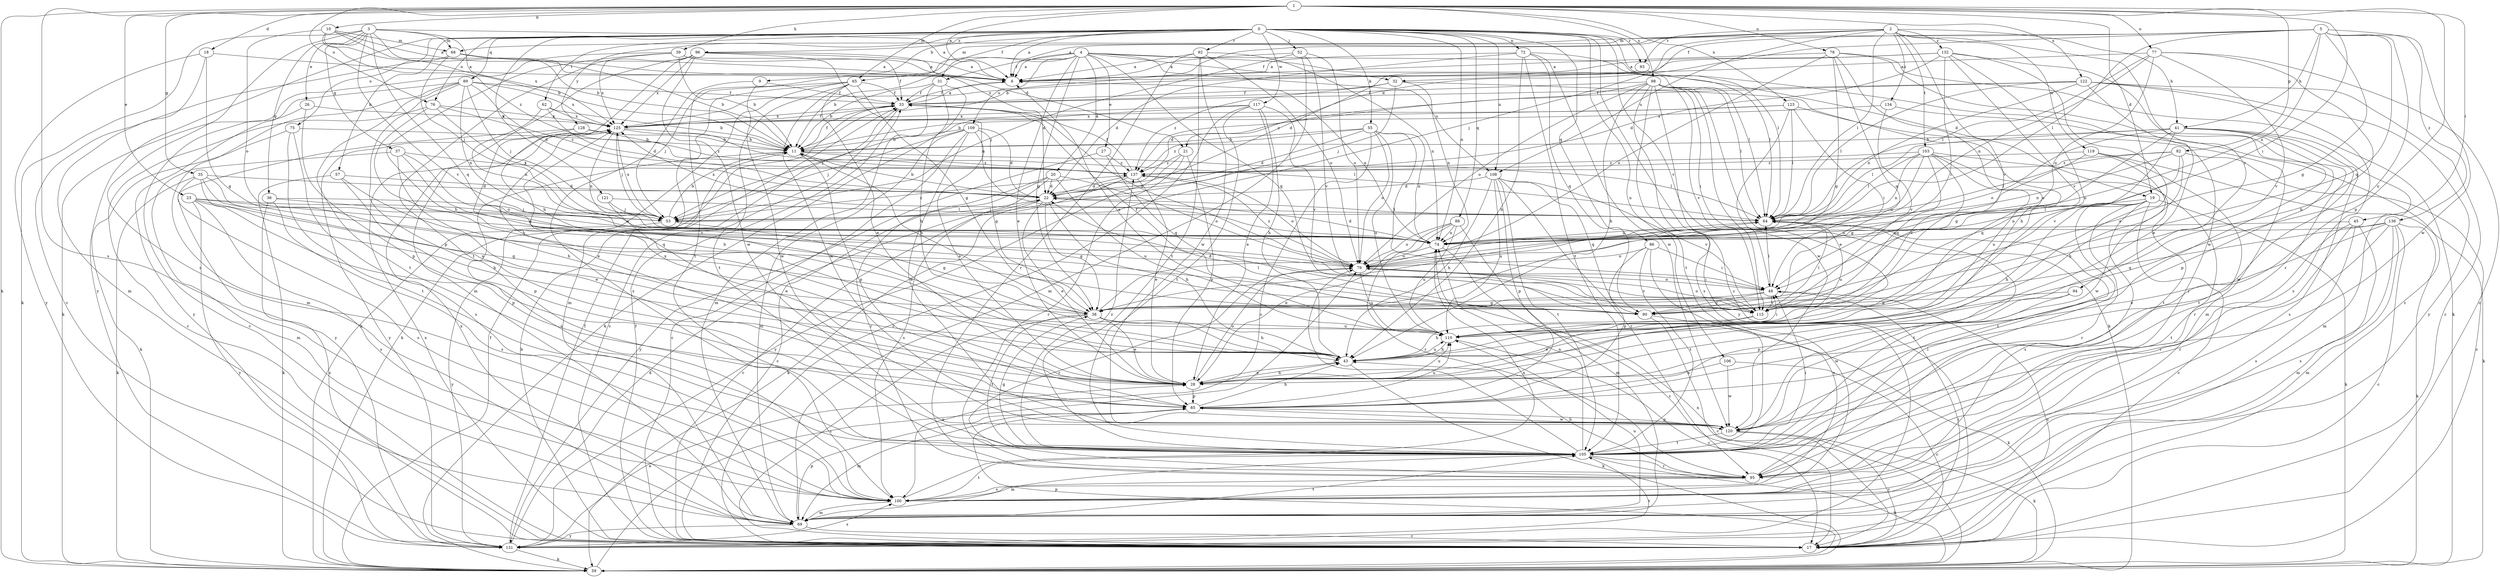 strict digraph  {
0;
1;
2;
3;
4;
5;
6;
9;
10;
11;
17;
18;
19;
20;
21;
22;
23;
26;
27;
28;
31;
32;
33;
35;
36;
37;
38;
39;
41;
43;
45;
48;
52;
53;
55;
57;
59;
62;
64;
65;
68;
69;
72;
74;
75;
76;
77;
78;
79;
82;
85;
86;
88;
89;
90;
92;
93;
94;
95;
96;
98;
100;
103;
105;
106;
108;
109;
110;
115;
117;
119;
120;
121;
122;
123;
125;
128;
131;
132;
134;
136;
137;
0 -> 6  [label=a];
0 -> 9  [label=b];
0 -> 17  [label=c];
0 -> 31  [label=f];
0 -> 52  [label=j];
0 -> 55  [label=k];
0 -> 57  [label=k];
0 -> 62  [label=l];
0 -> 64  [label=l];
0 -> 72  [label=n];
0 -> 74  [label=n];
0 -> 75  [label=o];
0 -> 76  [label=o];
0 -> 86  [label=q];
0 -> 88  [label=q];
0 -> 89  [label=q];
0 -> 92  [label=r];
0 -> 93  [label=r];
0 -> 96  [label=s];
0 -> 106  [label=u];
0 -> 108  [label=u];
0 -> 115  [label=v];
0 -> 117  [label=w];
0 -> 121  [label=x];
0 -> 128  [label=y];
0 -> 131  [label=y];
1 -> 6  [label=a];
1 -> 10  [label=b];
1 -> 18  [label=d];
1 -> 19  [label=d];
1 -> 23  [label=e];
1 -> 35  [label=g];
1 -> 39  [label=h];
1 -> 45  [label=i];
1 -> 48  [label=i];
1 -> 59  [label=k];
1 -> 65  [label=m];
1 -> 76  [label=o];
1 -> 77  [label=o];
1 -> 78  [label=o];
1 -> 82  [label=p];
1 -> 85  [label=p];
1 -> 98  [label=s];
1 -> 100  [label=s];
1 -> 122  [label=x];
1 -> 123  [label=x];
2 -> 6  [label=a];
2 -> 11  [label=b];
2 -> 41  [label=h];
2 -> 53  [label=j];
2 -> 64  [label=l];
2 -> 65  [label=m];
2 -> 93  [label=r];
2 -> 94  [label=r];
2 -> 103  [label=t];
2 -> 108  [label=u];
2 -> 115  [label=v];
2 -> 119  [label=w];
2 -> 132  [label=z];
2 -> 134  [label=z];
3 -> 6  [label=a];
3 -> 11  [label=b];
3 -> 26  [label=e];
3 -> 36  [label=g];
3 -> 37  [label=g];
3 -> 59  [label=k];
3 -> 68  [label=m];
3 -> 90  [label=q];
3 -> 100  [label=s];
3 -> 115  [label=v];
3 -> 125  [label=x];
4 -> 6  [label=a];
4 -> 11  [label=b];
4 -> 19  [label=d];
4 -> 20  [label=d];
4 -> 27  [label=e];
4 -> 28  [label=e];
4 -> 31  [label=f];
4 -> 32  [label=f];
4 -> 38  [label=g];
4 -> 64  [label=l];
4 -> 90  [label=q];
4 -> 105  [label=t];
4 -> 108  [label=u];
4 -> 109  [label=u];
5 -> 21  [label=d];
5 -> 32  [label=f];
5 -> 38  [label=g];
5 -> 41  [label=h];
5 -> 64  [label=l];
5 -> 68  [label=m];
5 -> 74  [label=n];
5 -> 90  [label=q];
5 -> 110  [label=u];
5 -> 120  [label=w];
5 -> 136  [label=z];
6 -> 33  [label=f];
9 -> 33  [label=f];
9 -> 100  [label=s];
9 -> 120  [label=w];
10 -> 6  [label=a];
10 -> 11  [label=b];
10 -> 21  [label=d];
10 -> 68  [label=m];
10 -> 79  [label=o];
10 -> 137  [label=z];
11 -> 33  [label=f];
11 -> 64  [label=l];
11 -> 85  [label=p];
11 -> 100  [label=s];
11 -> 137  [label=z];
17 -> 11  [label=b];
17 -> 33  [label=f];
17 -> 125  [label=x];
18 -> 6  [label=a];
18 -> 38  [label=g];
18 -> 69  [label=m];
18 -> 131  [label=y];
19 -> 17  [label=c];
19 -> 43  [label=h];
19 -> 59  [label=k];
19 -> 64  [label=l];
19 -> 74  [label=n];
19 -> 95  [label=r];
19 -> 100  [label=s];
19 -> 105  [label=t];
20 -> 17  [label=c];
20 -> 22  [label=d];
20 -> 79  [label=o];
20 -> 95  [label=r];
20 -> 100  [label=s];
20 -> 110  [label=u];
21 -> 85  [label=p];
21 -> 95  [label=r];
21 -> 131  [label=y];
21 -> 137  [label=z];
22 -> 11  [label=b];
22 -> 17  [label=c];
22 -> 28  [label=e];
22 -> 38  [label=g];
22 -> 43  [label=h];
22 -> 53  [label=j];
22 -> 64  [label=l];
23 -> 38  [label=g];
23 -> 53  [label=j];
23 -> 74  [label=n];
23 -> 85  [label=p];
23 -> 100  [label=s];
23 -> 131  [label=y];
26 -> 17  [label=c];
26 -> 85  [label=p];
26 -> 125  [label=x];
27 -> 90  [label=q];
27 -> 131  [label=y];
27 -> 137  [label=z];
28 -> 43  [label=h];
28 -> 79  [label=o];
28 -> 85  [label=p];
28 -> 110  [label=u];
28 -> 125  [label=x];
31 -> 11  [label=b];
31 -> 33  [label=f];
31 -> 43  [label=h];
31 -> 59  [label=k];
31 -> 69  [label=m];
32 -> 33  [label=f];
32 -> 43  [label=h];
32 -> 53  [label=j];
32 -> 74  [label=n];
32 -> 137  [label=z];
33 -> 6  [label=a];
33 -> 17  [label=c];
33 -> 59  [label=k];
33 -> 79  [label=o];
33 -> 125  [label=x];
35 -> 22  [label=d];
35 -> 43  [label=h];
35 -> 59  [label=k];
35 -> 90  [label=q];
35 -> 100  [label=s];
35 -> 110  [label=u];
36 -> 17  [label=c];
36 -> 53  [label=j];
36 -> 74  [label=n];
36 -> 100  [label=s];
37 -> 43  [label=h];
37 -> 69  [label=m];
37 -> 79  [label=o];
37 -> 115  [label=v];
37 -> 137  [label=z];
38 -> 11  [label=b];
38 -> 17  [label=c];
38 -> 28  [label=e];
38 -> 43  [label=h];
38 -> 64  [label=l];
38 -> 105  [label=t];
38 -> 110  [label=u];
39 -> 6  [label=a];
39 -> 11  [label=b];
39 -> 33  [label=f];
39 -> 43  [label=h];
39 -> 59  [label=k];
39 -> 125  [label=x];
41 -> 11  [label=b];
41 -> 38  [label=g];
41 -> 64  [label=l];
41 -> 69  [label=m];
41 -> 79  [label=o];
41 -> 85  [label=p];
41 -> 100  [label=s];
41 -> 115  [label=v];
41 -> 120  [label=w];
43 -> 28  [label=e];
43 -> 59  [label=k];
43 -> 110  [label=u];
45 -> 69  [label=m];
45 -> 74  [label=n];
45 -> 95  [label=r];
45 -> 100  [label=s];
45 -> 105  [label=t];
48 -> 17  [label=c];
48 -> 38  [label=g];
48 -> 64  [label=l];
48 -> 79  [label=o];
48 -> 90  [label=q];
48 -> 115  [label=v];
52 -> 6  [label=a];
52 -> 53  [label=j];
52 -> 69  [label=m];
52 -> 79  [label=o];
52 -> 115  [label=v];
53 -> 11  [label=b];
53 -> 38  [label=g];
53 -> 125  [label=x];
53 -> 131  [label=y];
53 -> 137  [label=z];
55 -> 11  [label=b];
55 -> 22  [label=d];
55 -> 48  [label=i];
55 -> 74  [label=n];
55 -> 79  [label=o];
55 -> 100  [label=s];
55 -> 110  [label=u];
55 -> 137  [label=z];
57 -> 22  [label=d];
57 -> 28  [label=e];
57 -> 59  [label=k];
57 -> 85  [label=p];
59 -> 33  [label=f];
59 -> 74  [label=n];
59 -> 79  [label=o];
59 -> 85  [label=p];
62 -> 11  [label=b];
62 -> 22  [label=d];
62 -> 74  [label=n];
62 -> 125  [label=x];
64 -> 74  [label=n];
64 -> 105  [label=t];
64 -> 110  [label=u];
64 -> 125  [label=x];
65 -> 28  [label=e];
65 -> 33  [label=f];
65 -> 38  [label=g];
65 -> 53  [label=j];
65 -> 59  [label=k];
65 -> 69  [label=m];
65 -> 105  [label=t];
65 -> 120  [label=w];
68 -> 6  [label=a];
68 -> 11  [label=b];
68 -> 17  [label=c];
68 -> 53  [label=j];
69 -> 17  [label=c];
69 -> 85  [label=p];
69 -> 105  [label=t];
69 -> 110  [label=u];
69 -> 125  [label=x];
69 -> 131  [label=y];
72 -> 6  [label=a];
72 -> 22  [label=d];
72 -> 43  [label=h];
72 -> 64  [label=l];
72 -> 90  [label=q];
72 -> 105  [label=t];
72 -> 120  [label=w];
74 -> 6  [label=a];
74 -> 17  [label=c];
74 -> 22  [label=d];
74 -> 79  [label=o];
75 -> 11  [label=b];
75 -> 59  [label=k];
75 -> 100  [label=s];
75 -> 105  [label=t];
76 -> 17  [label=c];
76 -> 43  [label=h];
76 -> 53  [label=j];
76 -> 125  [label=x];
76 -> 137  [label=z];
77 -> 6  [label=a];
77 -> 17  [label=c];
77 -> 43  [label=h];
77 -> 64  [label=l];
77 -> 74  [label=n];
77 -> 79  [label=o];
77 -> 115  [label=v];
78 -> 6  [label=a];
78 -> 38  [label=g];
78 -> 59  [label=k];
78 -> 79  [label=o];
78 -> 90  [label=q];
78 -> 95  [label=r];
78 -> 110  [label=u];
79 -> 48  [label=i];
79 -> 95  [label=r];
79 -> 110  [label=u];
79 -> 115  [label=v];
79 -> 137  [label=z];
82 -> 17  [label=c];
82 -> 43  [label=h];
82 -> 64  [label=l];
82 -> 74  [label=n];
82 -> 90  [label=q];
82 -> 137  [label=z];
85 -> 43  [label=h];
85 -> 69  [label=m];
85 -> 110  [label=u];
85 -> 120  [label=w];
86 -> 48  [label=i];
86 -> 79  [label=o];
86 -> 85  [label=p];
86 -> 100  [label=s];
86 -> 105  [label=t];
88 -> 28  [label=e];
88 -> 69  [label=m];
88 -> 74  [label=n];
88 -> 79  [label=o];
88 -> 95  [label=r];
88 -> 110  [label=u];
89 -> 22  [label=d];
89 -> 33  [label=f];
89 -> 53  [label=j];
89 -> 69  [label=m];
89 -> 74  [label=n];
89 -> 85  [label=p];
89 -> 105  [label=t];
89 -> 125  [label=x];
89 -> 131  [label=y];
90 -> 17  [label=c];
90 -> 22  [label=d];
90 -> 33  [label=f];
90 -> 59  [label=k];
92 -> 6  [label=a];
92 -> 74  [label=n];
92 -> 79  [label=o];
92 -> 95  [label=r];
92 -> 105  [label=t];
92 -> 120  [label=w];
93 -> 17  [label=c];
93 -> 22  [label=d];
94 -> 38  [label=g];
94 -> 85  [label=p];
94 -> 120  [label=w];
95 -> 43  [label=h];
95 -> 64  [label=l];
95 -> 100  [label=s];
96 -> 6  [label=a];
96 -> 22  [label=d];
96 -> 43  [label=h];
96 -> 69  [label=m];
96 -> 74  [label=n];
96 -> 105  [label=t];
96 -> 120  [label=w];
96 -> 125  [label=x];
98 -> 22  [label=d];
98 -> 33  [label=f];
98 -> 43  [label=h];
98 -> 48  [label=i];
98 -> 59  [label=k];
98 -> 64  [label=l];
98 -> 79  [label=o];
98 -> 100  [label=s];
98 -> 105  [label=t];
98 -> 115  [label=v];
98 -> 120  [label=w];
98 -> 131  [label=y];
100 -> 69  [label=m];
100 -> 74  [label=n];
100 -> 105  [label=t];
103 -> 64  [label=l];
103 -> 74  [label=n];
103 -> 79  [label=o];
103 -> 90  [label=q];
103 -> 95  [label=r];
103 -> 105  [label=t];
103 -> 110  [label=u];
103 -> 115  [label=v];
103 -> 137  [label=z];
105 -> 38  [label=g];
105 -> 48  [label=i];
105 -> 59  [label=k];
105 -> 69  [label=m];
105 -> 74  [label=n];
105 -> 79  [label=o];
105 -> 95  [label=r];
105 -> 137  [label=z];
106 -> 17  [label=c];
106 -> 28  [label=e];
106 -> 120  [label=w];
108 -> 22  [label=d];
108 -> 43  [label=h];
108 -> 85  [label=p];
108 -> 90  [label=q];
108 -> 95  [label=r];
108 -> 105  [label=t];
108 -> 110  [label=u];
108 -> 115  [label=v];
109 -> 11  [label=b];
109 -> 17  [label=c];
109 -> 22  [label=d];
109 -> 28  [label=e];
109 -> 38  [label=g];
109 -> 53  [label=j];
109 -> 69  [label=m];
109 -> 120  [label=w];
110 -> 6  [label=a];
110 -> 17  [label=c];
110 -> 43  [label=h];
110 -> 48  [label=i];
115 -> 28  [label=e];
115 -> 43  [label=h];
115 -> 64  [label=l];
115 -> 79  [label=o];
117 -> 17  [label=c];
117 -> 28  [label=e];
117 -> 43  [label=h];
117 -> 53  [label=j];
117 -> 105  [label=t];
117 -> 115  [label=v];
117 -> 125  [label=x];
119 -> 38  [label=g];
119 -> 59  [label=k];
119 -> 105  [label=t];
119 -> 120  [label=w];
119 -> 137  [label=z];
120 -> 17  [label=c];
120 -> 59  [label=k];
120 -> 85  [label=p];
120 -> 105  [label=t];
121 -> 28  [label=e];
121 -> 53  [label=j];
121 -> 64  [label=l];
122 -> 17  [label=c];
122 -> 28  [label=e];
122 -> 33  [label=f];
122 -> 64  [label=l];
122 -> 74  [label=n];
122 -> 100  [label=s];
122 -> 131  [label=y];
122 -> 137  [label=z];
123 -> 11  [label=b];
123 -> 28  [label=e];
123 -> 48  [label=i];
123 -> 64  [label=l];
123 -> 69  [label=m];
123 -> 125  [label=x];
125 -> 11  [label=b];
125 -> 28  [label=e];
125 -> 33  [label=f];
125 -> 53  [label=j];
125 -> 64  [label=l];
125 -> 74  [label=n];
125 -> 131  [label=y];
128 -> 11  [label=b];
128 -> 43  [label=h];
128 -> 131  [label=y];
128 -> 137  [label=z];
131 -> 22  [label=d];
131 -> 28  [label=e];
131 -> 33  [label=f];
131 -> 48  [label=i];
131 -> 59  [label=k];
131 -> 100  [label=s];
131 -> 105  [label=t];
132 -> 6  [label=a];
132 -> 22  [label=d];
132 -> 28  [label=e];
132 -> 48  [label=i];
132 -> 110  [label=u];
132 -> 115  [label=v];
132 -> 120  [label=w];
132 -> 125  [label=x];
134 -> 95  [label=r];
134 -> 115  [label=v];
134 -> 125  [label=x];
136 -> 17  [label=c];
136 -> 28  [label=e];
136 -> 59  [label=k];
136 -> 69  [label=m];
136 -> 74  [label=n];
136 -> 90  [label=q];
136 -> 95  [label=r];
136 -> 100  [label=s];
137 -> 22  [label=d];
137 -> 28  [label=e];
137 -> 33  [label=f];
137 -> 59  [label=k];
137 -> 79  [label=o];
}

